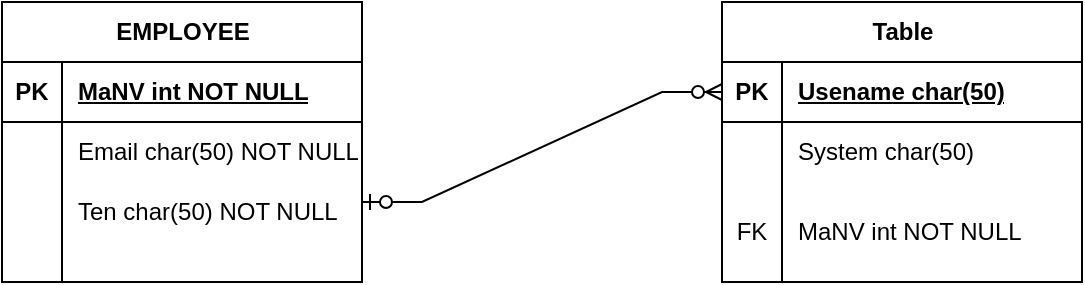 <mxfile version="27.0.9" pages="4">
  <diagram name="Page-1" id="6pv6T-xE7dPVioxwximr">
    <mxGraphModel dx="1042" dy="626" grid="0" gridSize="10" guides="1" tooltips="1" connect="1" arrows="1" fold="1" page="1" pageScale="1" pageWidth="850" pageHeight="1100" math="0" shadow="0">
      <root>
        <mxCell id="0" />
        <mxCell id="1" parent="0" />
        <mxCell id="4vT4VkW-FH84U6TYXqGG-2" value="EMPLOYEE" style="shape=table;startSize=30;container=1;collapsible=1;childLayout=tableLayout;fixedRows=1;rowLines=0;fontStyle=1;align=center;resizeLast=1;html=1;" parent="1" vertex="1">
          <mxGeometry x="80" y="480" width="180" height="140" as="geometry" />
        </mxCell>
        <mxCell id="4vT4VkW-FH84U6TYXqGG-3" value="" style="shape=tableRow;horizontal=0;startSize=0;swimlaneHead=0;swimlaneBody=0;fillColor=none;collapsible=0;dropTarget=0;points=[[0,0.5],[1,0.5]];portConstraint=eastwest;top=0;left=0;right=0;bottom=1;" parent="4vT4VkW-FH84U6TYXqGG-2" vertex="1">
          <mxGeometry y="30" width="180" height="30" as="geometry" />
        </mxCell>
        <mxCell id="4vT4VkW-FH84U6TYXqGG-4" value="PK" style="shape=partialRectangle;connectable=0;fillColor=none;top=0;left=0;bottom=0;right=0;fontStyle=1;overflow=hidden;whiteSpace=wrap;html=1;" parent="4vT4VkW-FH84U6TYXqGG-3" vertex="1">
          <mxGeometry width="30" height="30" as="geometry">
            <mxRectangle width="30" height="30" as="alternateBounds" />
          </mxGeometry>
        </mxCell>
        <mxCell id="4vT4VkW-FH84U6TYXqGG-5" value="MaNV int NOT NULL" style="shape=partialRectangle;connectable=0;fillColor=none;top=0;left=0;bottom=0;right=0;align=left;spacingLeft=6;fontStyle=5;overflow=hidden;whiteSpace=wrap;html=1;" parent="4vT4VkW-FH84U6TYXqGG-3" vertex="1">
          <mxGeometry x="30" width="150" height="30" as="geometry">
            <mxRectangle width="150" height="30" as="alternateBounds" />
          </mxGeometry>
        </mxCell>
        <mxCell id="4vT4VkW-FH84U6TYXqGG-6" value="" style="shape=tableRow;horizontal=0;startSize=0;swimlaneHead=0;swimlaneBody=0;fillColor=none;collapsible=0;dropTarget=0;points=[[0,0.5],[1,0.5]];portConstraint=eastwest;top=0;left=0;right=0;bottom=0;" parent="4vT4VkW-FH84U6TYXqGG-2" vertex="1">
          <mxGeometry y="60" width="180" height="30" as="geometry" />
        </mxCell>
        <mxCell id="4vT4VkW-FH84U6TYXqGG-7" value="" style="shape=partialRectangle;connectable=0;fillColor=none;top=0;left=0;bottom=0;right=0;editable=1;overflow=hidden;whiteSpace=wrap;html=1;" parent="4vT4VkW-FH84U6TYXqGG-6" vertex="1">
          <mxGeometry width="30" height="30" as="geometry">
            <mxRectangle width="30" height="30" as="alternateBounds" />
          </mxGeometry>
        </mxCell>
        <mxCell id="4vT4VkW-FH84U6TYXqGG-8" value="Email char(50) NOT NULL" style="shape=partialRectangle;connectable=0;fillColor=none;top=0;left=0;bottom=0;right=0;align=left;spacingLeft=6;overflow=hidden;whiteSpace=wrap;html=1;" parent="4vT4VkW-FH84U6TYXqGG-6" vertex="1">
          <mxGeometry x="30" width="150" height="30" as="geometry">
            <mxRectangle width="150" height="30" as="alternateBounds" />
          </mxGeometry>
        </mxCell>
        <mxCell id="4vT4VkW-FH84U6TYXqGG-9" value="" style="shape=tableRow;horizontal=0;startSize=0;swimlaneHead=0;swimlaneBody=0;fillColor=none;collapsible=0;dropTarget=0;points=[[0,0.5],[1,0.5]];portConstraint=eastwest;top=0;left=0;right=0;bottom=0;" parent="4vT4VkW-FH84U6TYXqGG-2" vertex="1">
          <mxGeometry y="90" width="180" height="30" as="geometry" />
        </mxCell>
        <mxCell id="4vT4VkW-FH84U6TYXqGG-10" value="" style="shape=partialRectangle;connectable=0;fillColor=none;top=0;left=0;bottom=0;right=0;editable=1;overflow=hidden;whiteSpace=wrap;html=1;" parent="4vT4VkW-FH84U6TYXqGG-9" vertex="1">
          <mxGeometry width="30" height="30" as="geometry">
            <mxRectangle width="30" height="30" as="alternateBounds" />
          </mxGeometry>
        </mxCell>
        <mxCell id="4vT4VkW-FH84U6TYXqGG-11" value="Ten char(50) NOT NULL" style="shape=partialRectangle;connectable=0;fillColor=none;top=0;left=0;bottom=0;right=0;align=left;spacingLeft=6;overflow=hidden;whiteSpace=wrap;html=1;" parent="4vT4VkW-FH84U6TYXqGG-9" vertex="1">
          <mxGeometry x="30" width="150" height="30" as="geometry">
            <mxRectangle width="150" height="30" as="alternateBounds" />
          </mxGeometry>
        </mxCell>
        <mxCell id="4vT4VkW-FH84U6TYXqGG-12" value="" style="shape=tableRow;horizontal=0;startSize=0;swimlaneHead=0;swimlaneBody=0;fillColor=none;collapsible=0;dropTarget=0;points=[[0,0.5],[1,0.5]];portConstraint=eastwest;top=0;left=0;right=0;bottom=0;" parent="4vT4VkW-FH84U6TYXqGG-2" vertex="1">
          <mxGeometry y="120" width="180" height="20" as="geometry" />
        </mxCell>
        <mxCell id="4vT4VkW-FH84U6TYXqGG-13" value="" style="shape=partialRectangle;connectable=0;fillColor=none;top=0;left=0;bottom=0;right=0;editable=1;overflow=hidden;whiteSpace=wrap;html=1;" parent="4vT4VkW-FH84U6TYXqGG-12" vertex="1">
          <mxGeometry width="30" height="20" as="geometry">
            <mxRectangle width="30" height="20" as="alternateBounds" />
          </mxGeometry>
        </mxCell>
        <mxCell id="4vT4VkW-FH84U6TYXqGG-14" value="" style="shape=partialRectangle;connectable=0;fillColor=none;top=0;left=0;bottom=0;right=0;align=left;spacingLeft=6;overflow=hidden;whiteSpace=wrap;html=1;" parent="4vT4VkW-FH84U6TYXqGG-12" vertex="1">
          <mxGeometry x="30" width="150" height="20" as="geometry">
            <mxRectangle width="150" height="20" as="alternateBounds" />
          </mxGeometry>
        </mxCell>
        <mxCell id="4vT4VkW-FH84U6TYXqGG-15" value="Table" style="shape=table;startSize=30;container=1;collapsible=1;childLayout=tableLayout;fixedRows=1;rowLines=0;fontStyle=1;align=center;resizeLast=1;html=1;" parent="1" vertex="1">
          <mxGeometry x="440" y="480" width="180" height="140" as="geometry" />
        </mxCell>
        <mxCell id="4vT4VkW-FH84U6TYXqGG-16" value="" style="shape=tableRow;horizontal=0;startSize=0;swimlaneHead=0;swimlaneBody=0;fillColor=none;collapsible=0;dropTarget=0;points=[[0,0.5],[1,0.5]];portConstraint=eastwest;top=0;left=0;right=0;bottom=1;" parent="4vT4VkW-FH84U6TYXqGG-15" vertex="1">
          <mxGeometry y="30" width="180" height="30" as="geometry" />
        </mxCell>
        <mxCell id="4vT4VkW-FH84U6TYXqGG-17" value="PK" style="shape=partialRectangle;connectable=0;fillColor=none;top=0;left=0;bottom=0;right=0;fontStyle=1;overflow=hidden;whiteSpace=wrap;html=1;" parent="4vT4VkW-FH84U6TYXqGG-16" vertex="1">
          <mxGeometry width="30" height="30" as="geometry">
            <mxRectangle width="30" height="30" as="alternateBounds" />
          </mxGeometry>
        </mxCell>
        <mxCell id="4vT4VkW-FH84U6TYXqGG-18" value="Usename char(50)" style="shape=partialRectangle;connectable=0;fillColor=none;top=0;left=0;bottom=0;right=0;align=left;spacingLeft=6;fontStyle=5;overflow=hidden;whiteSpace=wrap;html=1;" parent="4vT4VkW-FH84U6TYXqGG-16" vertex="1">
          <mxGeometry x="30" width="150" height="30" as="geometry">
            <mxRectangle width="150" height="30" as="alternateBounds" />
          </mxGeometry>
        </mxCell>
        <mxCell id="4vT4VkW-FH84U6TYXqGG-19" value="" style="shape=tableRow;horizontal=0;startSize=0;swimlaneHead=0;swimlaneBody=0;fillColor=none;collapsible=0;dropTarget=0;points=[[0,0.5],[1,0.5]];portConstraint=eastwest;top=0;left=0;right=0;bottom=0;" parent="4vT4VkW-FH84U6TYXqGG-15" vertex="1">
          <mxGeometry y="60" width="180" height="30" as="geometry" />
        </mxCell>
        <mxCell id="4vT4VkW-FH84U6TYXqGG-20" value="" style="shape=partialRectangle;connectable=0;fillColor=none;top=0;left=0;bottom=0;right=0;editable=1;overflow=hidden;whiteSpace=wrap;html=1;" parent="4vT4VkW-FH84U6TYXqGG-19" vertex="1">
          <mxGeometry width="30" height="30" as="geometry">
            <mxRectangle width="30" height="30" as="alternateBounds" />
          </mxGeometry>
        </mxCell>
        <mxCell id="4vT4VkW-FH84U6TYXqGG-21" value="System char(50)" style="shape=partialRectangle;connectable=0;fillColor=none;top=0;left=0;bottom=0;right=0;align=left;spacingLeft=6;overflow=hidden;whiteSpace=wrap;html=1;" parent="4vT4VkW-FH84U6TYXqGG-19" vertex="1">
          <mxGeometry x="30" width="150" height="30" as="geometry">
            <mxRectangle width="150" height="30" as="alternateBounds" />
          </mxGeometry>
        </mxCell>
        <mxCell id="4vT4VkW-FH84U6TYXqGG-22" value="" style="shape=tableRow;horizontal=0;startSize=0;swimlaneHead=0;swimlaneBody=0;fillColor=none;collapsible=0;dropTarget=0;points=[[0,0.5],[1,0.5]];portConstraint=eastwest;top=0;left=0;right=0;bottom=0;" parent="4vT4VkW-FH84U6TYXqGG-15" vertex="1">
          <mxGeometry y="90" width="180" height="50" as="geometry" />
        </mxCell>
        <mxCell id="4vT4VkW-FH84U6TYXqGG-23" value="FK" style="shape=partialRectangle;connectable=0;fillColor=none;top=0;left=0;bottom=0;right=0;editable=1;overflow=hidden;whiteSpace=wrap;html=1;" parent="4vT4VkW-FH84U6TYXqGG-22" vertex="1">
          <mxGeometry width="30" height="50" as="geometry">
            <mxRectangle width="30" height="50" as="alternateBounds" />
          </mxGeometry>
        </mxCell>
        <mxCell id="4vT4VkW-FH84U6TYXqGG-24" value="MaNV int NOT NULL" style="shape=partialRectangle;connectable=0;fillColor=none;top=0;left=0;bottom=0;right=0;align=left;spacingLeft=6;overflow=hidden;whiteSpace=wrap;html=1;" parent="4vT4VkW-FH84U6TYXqGG-22" vertex="1">
          <mxGeometry x="30" width="150" height="50" as="geometry">
            <mxRectangle width="150" height="50" as="alternateBounds" />
          </mxGeometry>
        </mxCell>
        <mxCell id="4vT4VkW-FH84U6TYXqGG-30" value="" style="edgeStyle=entityRelationEdgeStyle;fontSize=12;html=1;endArrow=ERzeroToMany;startArrow=ERzeroToOne;rounded=0;entryX=0;entryY=0.5;entryDx=0;entryDy=0;" parent="1" target="4vT4VkW-FH84U6TYXqGG-16" edge="1">
          <mxGeometry width="100" height="100" relative="1" as="geometry">
            <mxPoint x="260" y="580" as="sourcePoint" />
            <mxPoint x="360" y="480" as="targetPoint" />
            <Array as="points">
              <mxPoint x="410" y="570" />
            </Array>
          </mxGeometry>
        </mxCell>
      </root>
    </mxGraphModel>
  </diagram>
  <diagram id="UcojPQBQu1Q5dqCzJ5SU" name="Page-2">
    <mxGraphModel grid="1" page="1" gridSize="10" guides="1" tooltips="1" connect="1" arrows="1" fold="1" pageScale="1" pageWidth="850" pageHeight="1100" math="0" shadow="0">
      <root>
        <mxCell id="0" />
        <mxCell id="1" parent="0" />
      </root>
    </mxGraphModel>
  </diagram>
  <diagram id="lVB71AGKpWiXuuP_W0Ig" name="Page-3">
    <mxGraphModel dx="1042" dy="626" grid="1" gridSize="10" guides="1" tooltips="1" connect="1" arrows="1" fold="1" page="1" pageScale="1" pageWidth="850" pageHeight="1100" math="0" shadow="0">
      <root>
        <mxCell id="0" />
        <mxCell id="1" parent="0" />
      </root>
    </mxGraphModel>
  </diagram>
  <diagram id="fU193Kz8EOclqBVN1TjF" name="Page-4">
    <mxGraphModel grid="1" page="1" gridSize="10" guides="1" tooltips="1" connect="1" arrows="1" fold="1" pageScale="1" pageWidth="850" pageHeight="1100" math="0" shadow="0">
      <root>
        <mxCell id="0" />
        <mxCell id="1" parent="0" />
      </root>
    </mxGraphModel>
  </diagram>
</mxfile>
